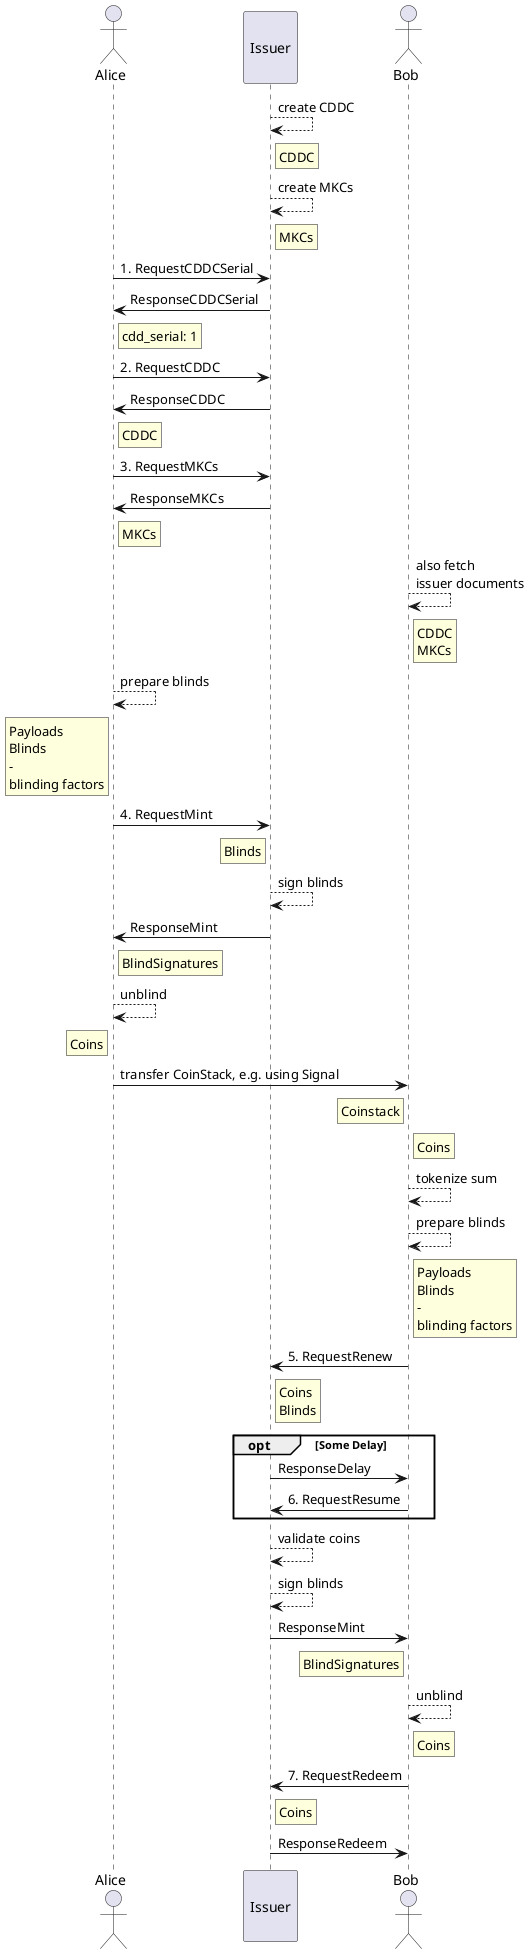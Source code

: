 @startuml
skinparam backgroundColor transparent

actor Alice as alice
participant "\nIssuer\n" as  issuer
actor Bob as bob

issuer --> issuer: create CDDC
rnote right of issuer: CDDC
issuer --> issuer: create MKCs
rnote right of issuer: MKCs


alice->issuer: 1. RequestCDDCSerial
issuer->alice: ResponseCDDCSerial
rnote right of alice: cdd_serial: 1

alice->issuer: 2. RequestCDDC
issuer->alice:  ResponseCDDC
rnote right of alice: CDDC

alice->issuer: 3. RequestMKCs
issuer->alice: ResponseMKCs
rnote right of alice: MKCs

bob-->bob: also fetch\nissuer documents
rnote right of bob: CDDC\nMKCs

alice --> alice: prepare blinds
rnote left of alice: Payloads\nBlinds\n-\nblinding factors

alice -> issuer: 4. RequestMint
rnote left of issuer: Blinds

issuer --> issuer: sign blinds

issuer -> alice: ResponseMint
rnote right of alice: BlindSignatures

alice --> alice: unblind
rnote left of alice: Coins

alice -> bob: transfer CoinStack, e.g. using Signal
rnote left of bob: Coinstack
rnote right of bob: Coins

bob --> bob: tokenize sum

bob --> bob: prepare blinds
rnote right of bob: Payloads\nBlinds\n-\nblinding factors

bob -> issuer: 5. RequestRenew
rnote right of issuer: Coins\nBlinds

opt Some Delay
    issuer -> bob: ResponseDelay
    bob -> issuer: 6. RequestResume
end

issuer-->issuer: validate coins
issuer --> issuer: sign blinds
issuer -> bob: ResponseMint
rnote left of bob: BlindSignatures

bob --> bob: unblind
rnote right of bob: Coins

bob -> issuer: 7. RequestRedeem
rnote right of issuer: Coins
issuer->bob: ResponseRedeem




@enduml